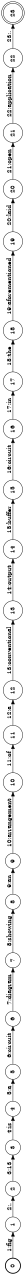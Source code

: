 digraph FST {
rankdir = LR;
size = "8.5,11";
label = "";
center = 1;
orientation = Landscape;
ranksep = "0.4";
nodesep = "0.25";
0 [label = "0", shape = circle, style = bold, fontsize = 14]
	0 -> 1 [label = "1:fig", fontsize = 14];
1 [label = "1", shape = circle, style = solid, fontsize = 14]
	1 -> 2 [label = "2:.", fontsize = 14];
2 [label = "2", shape = circle, style = solid, fontsize = 14]
	2 -> 3 [label = "3:13", fontsize = 14];
3 [label = "3", shape = circle, style = solid, fontsize = 14]
	3 -> 4 [label = "4:is", fontsize = 14];
4 [label = "4", shape = circle, style = solid, fontsize = 14]
	4 -> 5 [label = "5:a", fontsize = 14];
5 [label = "5", shape = circle, style = solid, fontsize = 14]
	5 -> 6 [label = "6:circuit", fontsize = 14];
6 [label = "6", shape = circle, style = solid, fontsize = 14]
	6 -> 7 [label = "7:diagram", fontsize = 14];
7 [label = "7", shape = circle, style = solid, fontsize = 14]
	7 -> 8 [label = "8:showing", fontsize = 14];
8 [label = "8", shape = circle, style = solid, fontsize = 14]
	8 -> 9 [label = "9:an", fontsize = 14];
9 [label = "9", shape = circle, style = solid, fontsize = 14]
	9 -> 10 [label = "10:arrangement", fontsize = 14];
10 [label = "10", shape = circle, style = solid, fontsize = 14]
	10 -> 11 [label = "11:of", fontsize = 14];
11 [label = "11", shape = circle, style = solid, fontsize = 14]
	11 -> 12 [label = "12:a", fontsize = 14];
12 [label = "12", shape = circle, style = solid, fontsize = 14]
	12 -> 13 [label = "13:conventional", fontsize = 14];
13 [label = "13", shape = circle, style = solid, fontsize = 14]
	13 -> 14 [label = "14:output", fontsize = 14];
14 [label = "14", shape = circle, style = solid, fontsize = 14]
	14 -> 15 [label = "15:buffer", fontsize = 14];
15 [label = "15", shape = circle, style = solid, fontsize = 14]
	15 -> 16 [label = "16:circuit", fontsize = 14];
16 [label = "16", shape = circle, style = solid, fontsize = 14]
	16 -> 17 [label = "17:in", fontsize = 14];
17 [label = "17", shape = circle, style = solid, fontsize = 14]
	17 -> 18 [label = "18:the", fontsize = 14];
18 [label = "18", shape = circle, style = solid, fontsize = 14]
	18 -> 19 [label = "19:aforementioned", fontsize = 14];
19 [label = "19", shape = circle, style = solid, fontsize = 14]
	19 -> 20 [label = "20:laid", fontsize = 14];
20 [label = "20", shape = circle, style = solid, fontsize = 14]
	20 -> 21 [label = "21:open", fontsize = 14];
21 [label = "21", shape = circle, style = solid, fontsize = 14]
	21 -> 22 [label = "22:application", fontsize = 14];
22 [label = "22", shape = circle, style = solid, fontsize = 14]
	22 -> 23 [label = "23:.", fontsize = 14];
23 [label = "23", shape = doublecircle, style = solid, fontsize = 14]
}
